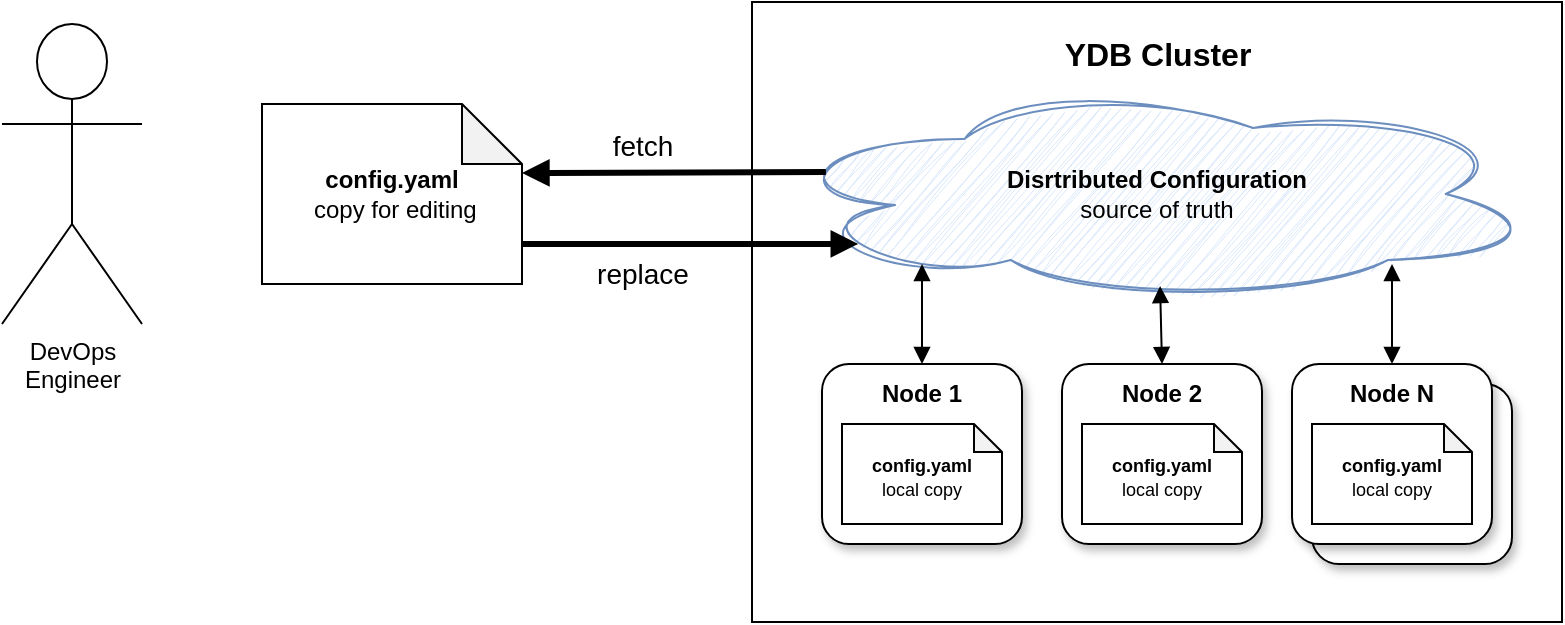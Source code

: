 <mxfile version="27.0.9">
  <diagram name="Config V2 Overview" id="lWMOCSeivi1WlLokOeo3">
    <mxGraphModel dx="1191" dy="1160" grid="1" gridSize="10" guides="1" tooltips="1" connect="1" arrows="1" fold="1" page="1" pageScale="1" pageWidth="850" pageHeight="1100" math="0" shadow="0">
      <root>
        <mxCell id="0" />
        <mxCell id="1" parent="0" />
        <mxCell id="TQIL6B2LIMa1BMv2OIPw-5" value="" style="shape=database;html=1;" parent="1" vertex="1">
          <mxGeometry x="425" y="189" width="405" height="310" as="geometry" />
        </mxCell>
        <mxCell id="TQIL6B2LIMa1BMv2OIPw-9" value="" style="shape=rectangle;html=1;rounded=1;shadow=1;" parent="1" vertex="1">
          <mxGeometry x="460" y="370" width="100" height="90" as="geometry" />
        </mxCell>
        <mxCell id="TQIL6B2LIMa1BMv2OIPw-18" value="DevOps&lt;br&gt;Engineer" style="shape=umlActor;verticalLabelPosition=bottom;verticalAlign=top;html=1;outlineConnect=0;" parent="1" vertex="1">
          <mxGeometry x="50" y="200" width="70" height="150" as="geometry" />
        </mxCell>
        <mxCell id="TQIL6B2LIMa1BMv2OIPw-19" value="&lt;b&gt;&lt;font style=&quot;font-size: 16px;&quot;&gt;YDB Cluster&lt;/font&gt;&lt;/b&gt;" style="text;html=1;align=center;verticalAlign=middle;whiteSpace=wrap;rounded=0;" parent="1" vertex="1">
          <mxGeometry x="572.5" y="200" width="110" height="30" as="geometry" />
        </mxCell>
        <mxCell id="TQIL6B2LIMa1BMv2OIPw-20" value="&lt;b&gt;config.yaml&lt;/b&gt;&lt;div&gt;&amp;nbsp;copy for editing&lt;/div&gt;" style="shape=note;whiteSpace=wrap;html=1;backgroundOutline=1;darkOpacity=0.05;" parent="1" vertex="1">
          <mxGeometry x="180" y="240" width="130" height="90" as="geometry" />
        </mxCell>
        <mxCell id="TQIL6B2LIMa1BMv2OIPw-21" value="&lt;b&gt;Disrtributed Configuration&lt;/b&gt;&lt;div&gt;source of truth&lt;/div&gt;" style="ellipse;shape=cloud;whiteSpace=wrap;html=1;shadow=0;sketch=1;curveFitting=1;jiggle=2;fillColor=#dae8fc;strokeColor=#6c8ebf;" parent="1" vertex="1">
          <mxGeometry x="435" y="230" width="385" height="110" as="geometry" />
        </mxCell>
        <mxCell id="TQIL6B2LIMa1BMv2OIPw-22" value="&lt;div style=&quot;line-height: 100%;&quot;&gt;&lt;b&gt;&lt;font style=&quot;line-height: 100%; font-size: 9px;&quot;&gt;config.yaml&lt;/font&gt;&lt;/b&gt;&lt;div&gt;&lt;font style=&quot;line-height: 100%; font-size: 9px;&quot;&gt;local copy&lt;/font&gt;&lt;/div&gt;&lt;/div&gt;" style="shape=note;whiteSpace=wrap;html=1;backgroundOutline=1;darkOpacity=0.05;strokeColor=default;fillColor=default;size=14;" parent="1" vertex="1">
          <mxGeometry x="470" y="400" width="80" height="50" as="geometry" />
        </mxCell>
        <mxCell id="TQIL6B2LIMa1BMv2OIPw-26" value="" style="endArrow=block;html=1;rounded=0;exitX=0;exitY=0;exitDx=130;exitDy=30;exitPerimeter=0;strokeWidth=3;endFill=1;entryX=0.112;entryY=0.727;entryDx=0;entryDy=0;entryPerimeter=0;spacingTop=20;" parent="1" target="TQIL6B2LIMa1BMv2OIPw-21" edge="1">
          <mxGeometry width="50" height="50" relative="1" as="geometry">
            <mxPoint x="310" y="310" as="sourcePoint" />
            <mxPoint x="460" y="310" as="targetPoint" />
          </mxGeometry>
        </mxCell>
        <mxCell id="TQIL6B2LIMa1BMv2OIPw-27" value="&lt;font style=&quot;font-size: 14px;&quot;&gt;replace&lt;/font&gt;" style="edgeLabel;html=1;align=center;verticalAlign=middle;resizable=0;points=[];spacing=2;spacingTop=30;" parent="TQIL6B2LIMa1BMv2OIPw-26" vertex="1" connectable="0">
          <mxGeometry x="-0.227" relative="1" as="geometry">
            <mxPoint x="-5" as="offset" />
          </mxGeometry>
        </mxCell>
        <mxCell id="TQIL6B2LIMa1BMv2OIPw-28" value="" style="endArrow=none;html=1;rounded=0;exitX=0;exitY=0;exitDx=130;exitDy=30;exitPerimeter=0;strokeWidth=3;endFill=1;entryX=0.07;entryY=0.4;entryDx=0;entryDy=0;entryPerimeter=0;startArrow=block;startFill=1;" parent="1" target="TQIL6B2LIMa1BMv2OIPw-21" edge="1">
          <mxGeometry width="50" height="50" relative="1" as="geometry">
            <mxPoint x="310" y="274.5" as="sourcePoint" />
            <mxPoint x="450" y="275" as="targetPoint" />
          </mxGeometry>
        </mxCell>
        <mxCell id="TQIL6B2LIMa1BMv2OIPw-29" value="&lt;font style=&quot;font-size: 14px;&quot;&gt;fetch&lt;/font&gt;" style="edgeLabel;html=1;align=center;verticalAlign=middle;resizable=0;points=[];spacing=0;spacingTop=0;spacingBottom=30;" parent="TQIL6B2LIMa1BMv2OIPw-28" vertex="1" connectable="0">
          <mxGeometry x="-0.227" relative="1" as="geometry">
            <mxPoint x="1" y="1" as="offset" />
          </mxGeometry>
        </mxCell>
        <mxCell id="TQIL6B2LIMa1BMv2OIPw-30" value="" style="endArrow=block;startArrow=block;html=1;rounded=0;exitX=0.5;exitY=0;exitDx=0;exitDy=0;startFill=1;endFill=1;" parent="1" source="TQIL6B2LIMa1BMv2OIPw-9" edge="1">
          <mxGeometry width="50" height="50" relative="1" as="geometry">
            <mxPoint x="450" y="370" as="sourcePoint" />
            <mxPoint x="510" y="320" as="targetPoint" />
          </mxGeometry>
        </mxCell>
        <mxCell id="TQIL6B2LIMa1BMv2OIPw-31" value="&lt;b&gt;Node 1&lt;/b&gt;" style="text;html=1;align=center;verticalAlign=middle;whiteSpace=wrap;rounded=0;" parent="1" vertex="1">
          <mxGeometry x="460" y="370" width="100" height="30" as="geometry" />
        </mxCell>
        <mxCell id="TQIL6B2LIMa1BMv2OIPw-32" value="" style="shape=rectangle;html=1;rounded=1;shadow=1;" parent="1" vertex="1">
          <mxGeometry x="580" y="370" width="100" height="90" as="geometry" />
        </mxCell>
        <mxCell id="TQIL6B2LIMa1BMv2OIPw-33" value="&lt;div style=&quot;line-height: 100%;&quot;&gt;&lt;b&gt;&lt;font style=&quot;line-height: 100%; font-size: 9px;&quot;&gt;config.yaml&lt;/font&gt;&lt;/b&gt;&lt;div&gt;&lt;font style=&quot;line-height: 100%; font-size: 9px;&quot;&gt;local copy&lt;/font&gt;&lt;/div&gt;&lt;/div&gt;" style="shape=note;whiteSpace=wrap;html=1;backgroundOutline=1;darkOpacity=0.05;strokeColor=default;fillColor=default;size=14;" parent="1" vertex="1">
          <mxGeometry x="590" y="400" width="80" height="50" as="geometry" />
        </mxCell>
        <mxCell id="TQIL6B2LIMa1BMv2OIPw-34" value="" style="endArrow=block;startArrow=block;html=1;rounded=0;exitX=0.5;exitY=0;exitDx=0;exitDy=0;startFill=1;endFill=1;entryX=0.504;entryY=0.918;entryDx=0;entryDy=0;entryPerimeter=0;" parent="1" source="TQIL6B2LIMa1BMv2OIPw-32" target="TQIL6B2LIMa1BMv2OIPw-21" edge="1">
          <mxGeometry width="50" height="50" relative="1" as="geometry">
            <mxPoint x="570" y="370" as="sourcePoint" />
            <mxPoint x="630" y="340" as="targetPoint" />
          </mxGeometry>
        </mxCell>
        <mxCell id="TQIL6B2LIMa1BMv2OIPw-35" value="&lt;b&gt;Node 2&lt;/b&gt;" style="text;html=1;align=center;verticalAlign=middle;whiteSpace=wrap;rounded=0;" parent="1" vertex="1">
          <mxGeometry x="580" y="370" width="100" height="30" as="geometry" />
        </mxCell>
        <mxCell id="TQIL6B2LIMa1BMv2OIPw-42" value="" style="shape=rectangle;html=1;rounded=1;shadow=1;" parent="1" vertex="1">
          <mxGeometry x="705" y="380" width="100" height="90" as="geometry" />
        </mxCell>
        <mxCell id="TQIL6B2LIMa1BMv2OIPw-36" value="" style="shape=rectangle;html=1;rounded=1;shadow=1;" parent="1" vertex="1">
          <mxGeometry x="695" y="370" width="100" height="90" as="geometry" />
        </mxCell>
        <mxCell id="TQIL6B2LIMa1BMv2OIPw-37" value="&lt;div style=&quot;line-height: 100%;&quot;&gt;&lt;b&gt;&lt;font style=&quot;line-height: 100%; font-size: 9px;&quot;&gt;config.yaml&lt;/font&gt;&lt;/b&gt;&lt;div&gt;&lt;font style=&quot;line-height: 100%; font-size: 9px;&quot;&gt;local copy&lt;/font&gt;&lt;/div&gt;&lt;/div&gt;" style="shape=note;whiteSpace=wrap;html=1;backgroundOutline=1;darkOpacity=0.05;strokeColor=default;fillColor=default;size=14;" parent="1" vertex="1">
          <mxGeometry x="705" y="400" width="80" height="50" as="geometry" />
        </mxCell>
        <mxCell id="TQIL6B2LIMa1BMv2OIPw-38" value="" style="endArrow=block;startArrow=block;html=1;rounded=0;exitX=0.5;exitY=0;exitDx=0;exitDy=0;startFill=1;endFill=1;" parent="1" source="TQIL6B2LIMa1BMv2OIPw-36" edge="1">
          <mxGeometry width="50" height="50" relative="1" as="geometry">
            <mxPoint x="685" y="370" as="sourcePoint" />
            <mxPoint x="745" y="320" as="targetPoint" />
          </mxGeometry>
        </mxCell>
        <mxCell id="TQIL6B2LIMa1BMv2OIPw-39" value="&lt;b&gt;Node N&lt;/b&gt;" style="text;html=1;align=center;verticalAlign=middle;whiteSpace=wrap;rounded=0;" parent="1" vertex="1">
          <mxGeometry x="695" y="370" width="100" height="30" as="geometry" />
        </mxCell>
      </root>
    </mxGraphModel>
  </diagram>
</mxfile>
